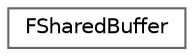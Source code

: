 digraph "Graphical Class Hierarchy"
{
 // INTERACTIVE_SVG=YES
 // LATEX_PDF_SIZE
  bgcolor="transparent";
  edge [fontname=Helvetica,fontsize=10,labelfontname=Helvetica,labelfontsize=10];
  node [fontname=Helvetica,fontsize=10,shape=box,height=0.2,width=0.4];
  rankdir="LR";
  Node0 [id="Node000000",label="FSharedBuffer",height=0.2,width=0.4,color="grey40", fillcolor="white", style="filled",URL="$d5/d2c/classFSharedBuffer.html",tooltip="A reference to a shared-ownership immutable buffer."];
}
